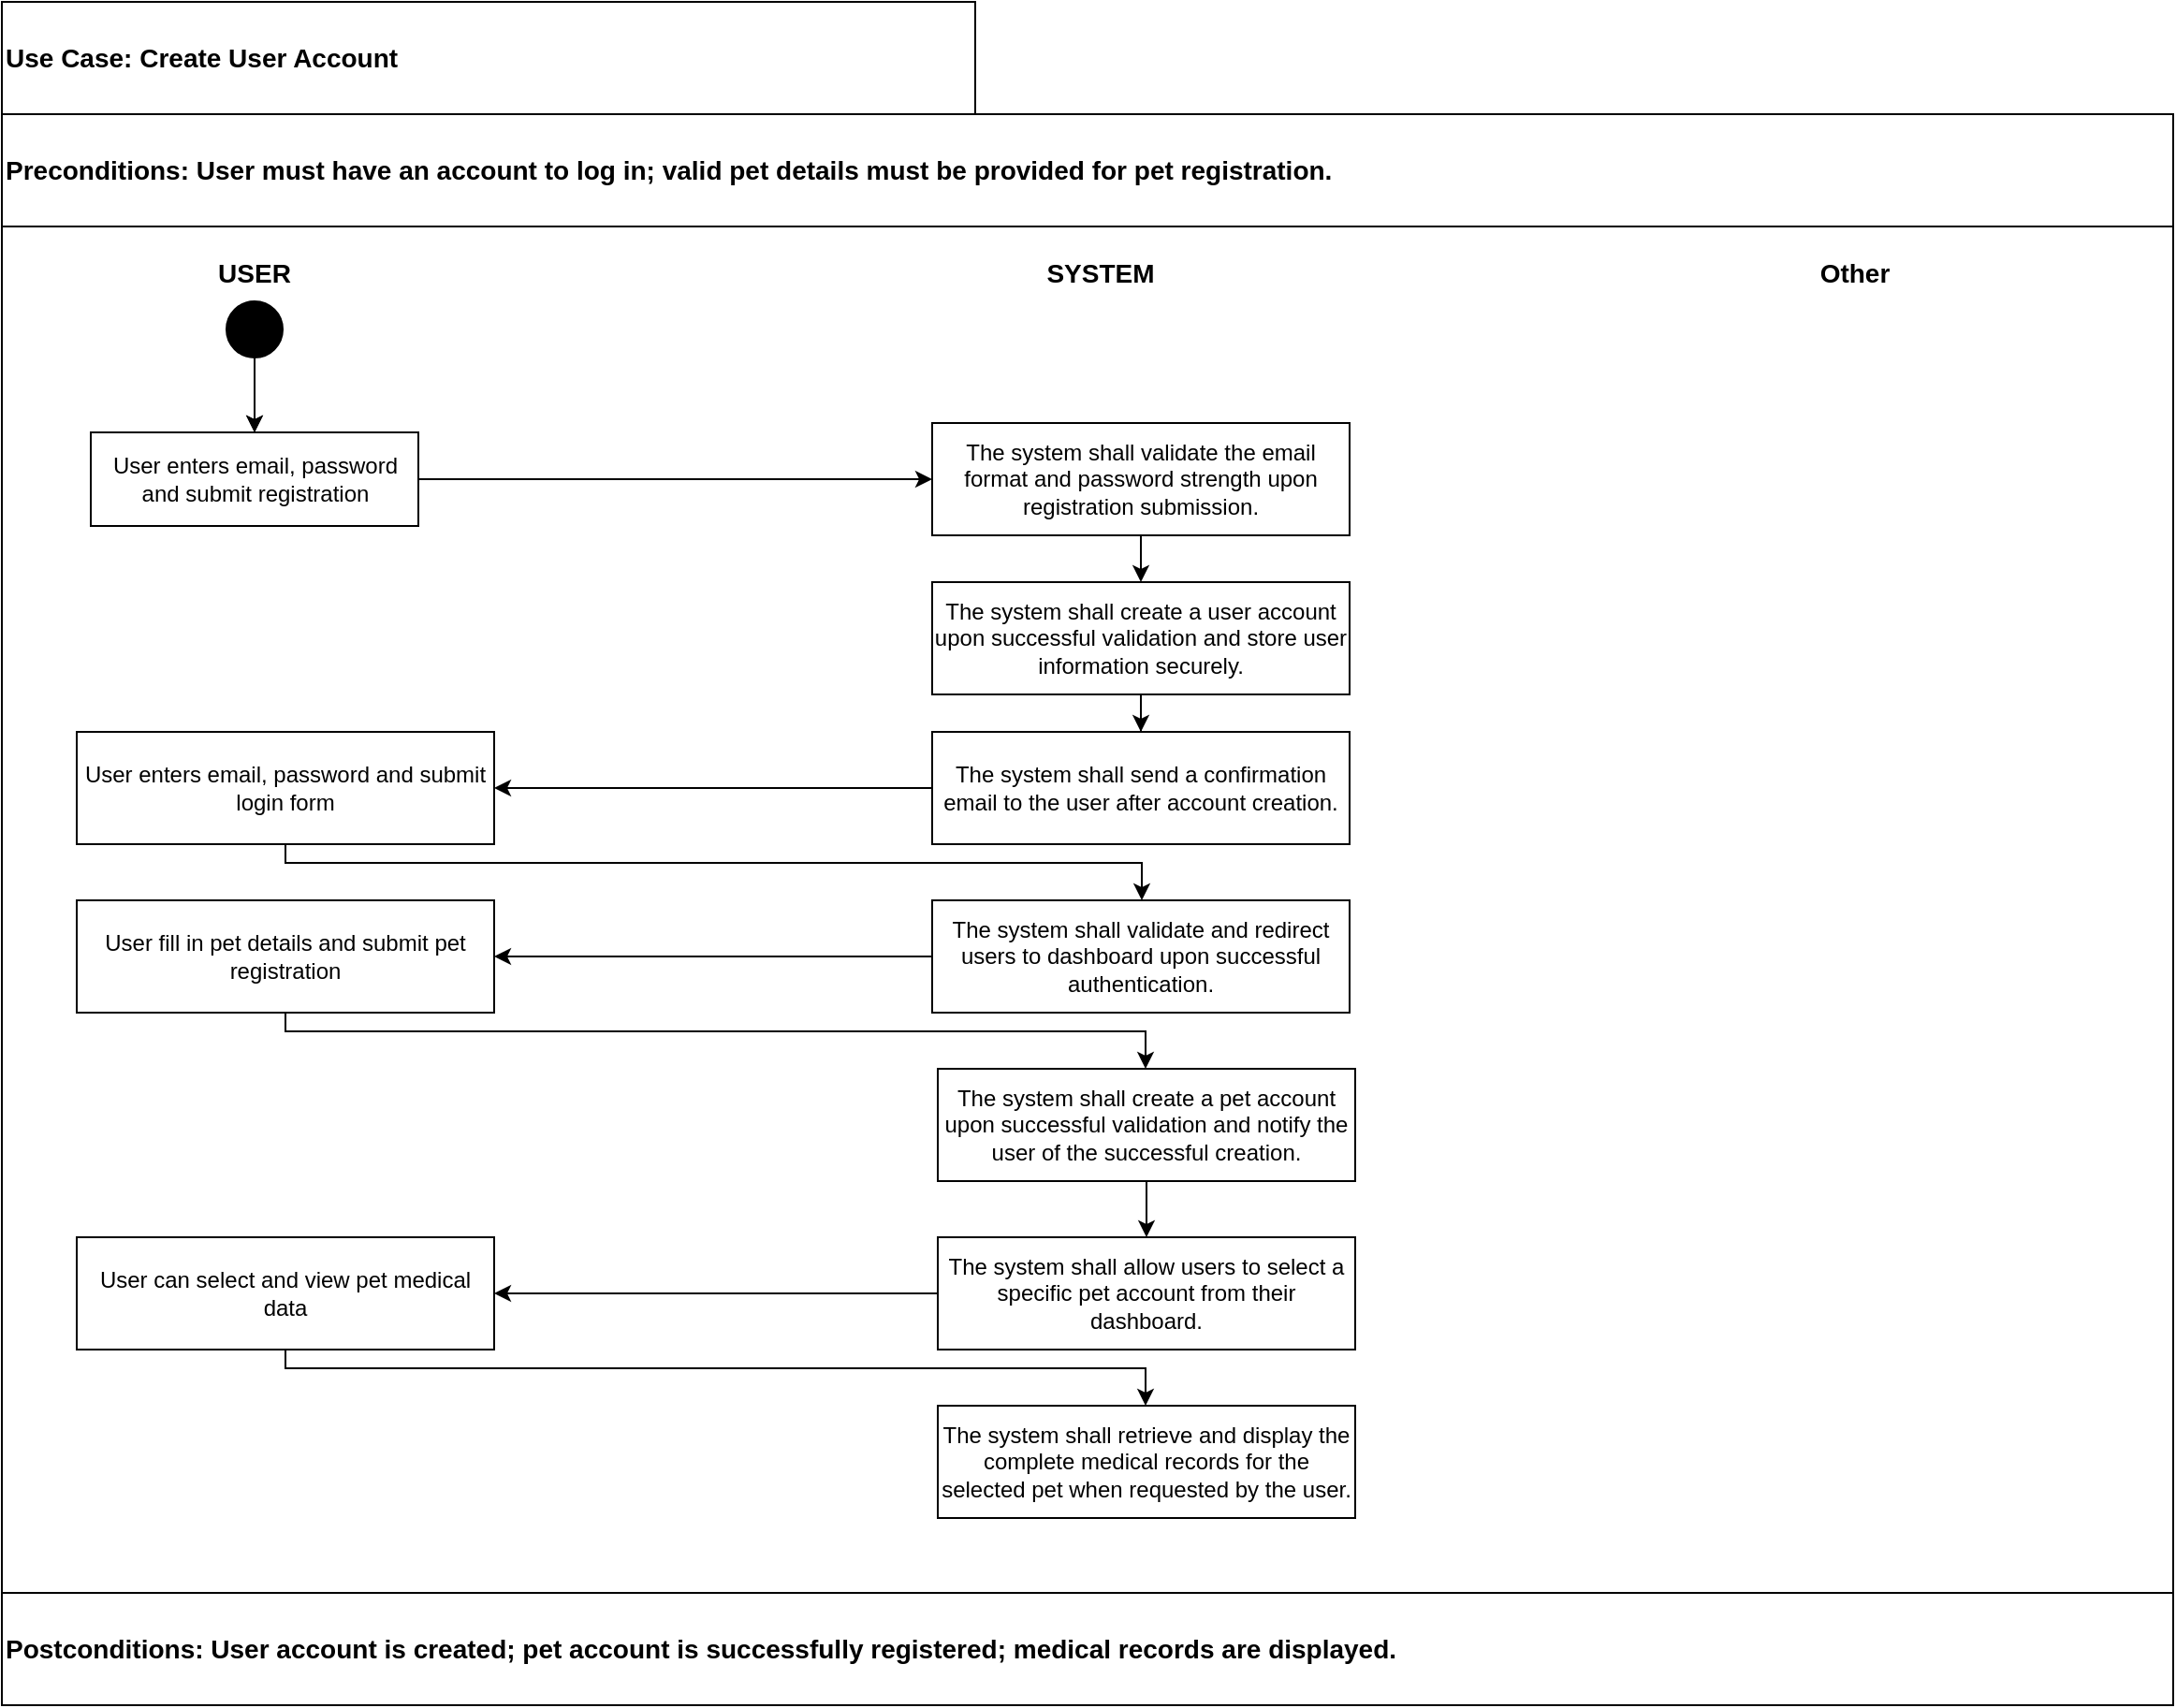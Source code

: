 <mxfile version="24.7.16" pages="2">
  <diagram name="ActivityDiagram" id="929967ad-93f9-6ef4-fab6-5d389245f69c">
    <mxGraphModel dx="1706" dy="714" grid="1" gridSize="10" guides="1" tooltips="1" connect="1" arrows="1" fold="1" page="1" pageScale="1.5" pageWidth="1169" pageHeight="826" background="none" math="0" shadow="0">
      <root>
        <mxCell id="0" style=";html=1;" />
        <mxCell id="1" style=";html=1;" parent="0" />
        <mxCell id="Wp4pYhGXArnTnSWNhsdR-23" value="&lt;div style=&quot;&quot;&gt;&lt;br&gt;&lt;/div&gt;" style="rounded=0;whiteSpace=wrap;html=1;align=left;" vertex="1" parent="1">
          <mxGeometry x="320" y="190" width="1160" height="730" as="geometry" />
        </mxCell>
        <mxCell id="Wp4pYhGXArnTnSWNhsdR-11" value="&lt;div style=&quot;&quot;&gt;&lt;b&gt;&lt;font style=&quot;font-size: 14px;&quot;&gt;&lt;span style=&quot;background-color: initial;&quot;&gt;Preconditions&lt;/span&gt;&lt;span style=&quot;background-color: initial;&quot;&gt;: User must have an account to log in; valid pet details must be provided for pet registration.&lt;/span&gt;&lt;/font&gt;&lt;/b&gt;&lt;/div&gt;" style="rounded=0;whiteSpace=wrap;html=1;align=left;" vertex="1" parent="1">
          <mxGeometry x="320" y="130" width="1160" height="60" as="geometry" />
        </mxCell>
        <mxCell id="Wp4pYhGXArnTnSWNhsdR-12" value="&lt;b&gt;&lt;font style=&quot;font-size: 14px;&quot;&gt;Postconditions: User account is created; pet account is successfully registered; medical records are displayed.&lt;/font&gt;&lt;/b&gt;" style="rounded=0;whiteSpace=wrap;html=1;align=left;" vertex="1" parent="1">
          <mxGeometry x="320" y="920" width="1160" height="60" as="geometry" />
        </mxCell>
        <mxCell id="Wp4pYhGXArnTnSWNhsdR-13" value="&lt;b&gt;&lt;font style=&quot;font-size: 14px;&quot;&gt;Use Case: Create User Account&lt;/font&gt;&lt;/b&gt;" style="rounded=0;whiteSpace=wrap;html=1;align=left;" vertex="1" parent="1">
          <mxGeometry x="320" y="70" width="520" height="60" as="geometry" />
        </mxCell>
        <mxCell id="Wp4pYhGXArnTnSWNhsdR-16" value="" style="edgeStyle=orthogonalEdgeStyle;rounded=0;orthogonalLoop=1;jettySize=auto;html=1;" edge="1" parent="1" target="Wp4pYhGXArnTnSWNhsdR-15">
          <mxGeometry relative="1" as="geometry">
            <mxPoint x="505" y="260" as="sourcePoint" />
          </mxGeometry>
        </mxCell>
        <mxCell id="Wp4pYhGXArnTnSWNhsdR-26" value="" style="edgeStyle=orthogonalEdgeStyle;rounded=0;orthogonalLoop=1;jettySize=auto;html=1;entryX=0.5;entryY=0;entryDx=0;entryDy=0;" edge="1" parent="1" source="Wp4pYhGXArnTnSWNhsdR-19" target="Wp4pYhGXArnTnSWNhsdR-22">
          <mxGeometry relative="1" as="geometry">
            <mxPoint x="455" y="335" as="targetPoint" />
          </mxGeometry>
        </mxCell>
        <mxCell id="Wp4pYhGXArnTnSWNhsdR-19" value="" style="ellipse;fillColor=strokeColor;html=1;" vertex="1" parent="1">
          <mxGeometry x="440" y="230" width="30" height="30" as="geometry" />
        </mxCell>
        <mxCell id="Wp4pYhGXArnTnSWNhsdR-28" value="" style="edgeStyle=orthogonalEdgeStyle;rounded=0;orthogonalLoop=1;jettySize=auto;html=1;" edge="1" parent="1" source="Wp4pYhGXArnTnSWNhsdR-20" target="Wp4pYhGXArnTnSWNhsdR-27">
          <mxGeometry relative="1" as="geometry" />
        </mxCell>
        <mxCell id="Wp4pYhGXArnTnSWNhsdR-20" value="The system shall validate the email format and password strength upon registration submission." style="whiteSpace=wrap;html=1;fillColor=#FFFFFF;" vertex="1" parent="1">
          <mxGeometry x="817" y="295" width="223" height="60" as="geometry" />
        </mxCell>
        <mxCell id="Wp4pYhGXArnTnSWNhsdR-21" value="" style="edgeStyle=orthogonalEdgeStyle;rounded=0;orthogonalLoop=1;jettySize=auto;html=1;" edge="1" parent="1" source="Wp4pYhGXArnTnSWNhsdR-22" target="Wp4pYhGXArnTnSWNhsdR-20">
          <mxGeometry relative="1" as="geometry" />
        </mxCell>
        <mxCell id="Wp4pYhGXArnTnSWNhsdR-22" value="User enters email, password and submit registration" style="whiteSpace=wrap;html=1;fillColor=#FFFFFF;" vertex="1" parent="1">
          <mxGeometry x="367.5" y="300" width="175" height="50" as="geometry" />
        </mxCell>
        <mxCell id="Wp4pYhGXArnTnSWNhsdR-30" value="" style="edgeStyle=orthogonalEdgeStyle;rounded=0;orthogonalLoop=1;jettySize=auto;html=1;" edge="1" parent="1" source="Wp4pYhGXArnTnSWNhsdR-27" target="Wp4pYhGXArnTnSWNhsdR-29">
          <mxGeometry relative="1" as="geometry" />
        </mxCell>
        <mxCell id="Wp4pYhGXArnTnSWNhsdR-27" value="The system shall create a user account upon successful validation and store user information securely." style="whiteSpace=wrap;html=1;fillColor=#FFFFFF;" vertex="1" parent="1">
          <mxGeometry x="817" y="380" width="223" height="60" as="geometry" />
        </mxCell>
        <mxCell id="Wp4pYhGXArnTnSWNhsdR-32" value="" style="edgeStyle=orthogonalEdgeStyle;rounded=0;orthogonalLoop=1;jettySize=auto;html=1;" edge="1" parent="1" source="Wp4pYhGXArnTnSWNhsdR-29" target="Wp4pYhGXArnTnSWNhsdR-31">
          <mxGeometry relative="1" as="geometry" />
        </mxCell>
        <mxCell id="Wp4pYhGXArnTnSWNhsdR-29" value="The system shall send a confirmation email to the user after account creation." style="whiteSpace=wrap;html=1;fillColor=#FFFFFF;" vertex="1" parent="1">
          <mxGeometry x="817" y="460" width="223" height="60" as="geometry" />
        </mxCell>
        <mxCell id="Wp4pYhGXArnTnSWNhsdR-34" value="" style="edgeStyle=orthogonalEdgeStyle;rounded=0;orthogonalLoop=1;jettySize=auto;html=1;" edge="1" parent="1" source="Wp4pYhGXArnTnSWNhsdR-31" target="Wp4pYhGXArnTnSWNhsdR-33">
          <mxGeometry relative="1" as="geometry">
            <Array as="points">
              <mxPoint x="472" y="530" />
              <mxPoint x="929" y="530" />
            </Array>
          </mxGeometry>
        </mxCell>
        <mxCell id="Wp4pYhGXArnTnSWNhsdR-31" value="User enters email, password and submit login form" style="whiteSpace=wrap;html=1;fillColor=#FFFFFF;" vertex="1" parent="1">
          <mxGeometry x="360" y="460" width="223" height="60" as="geometry" />
        </mxCell>
        <mxCell id="Wp4pYhGXArnTnSWNhsdR-36" value="" style="edgeStyle=orthogonalEdgeStyle;rounded=0;orthogonalLoop=1;jettySize=auto;html=1;" edge="1" parent="1" source="Wp4pYhGXArnTnSWNhsdR-33" target="Wp4pYhGXArnTnSWNhsdR-35">
          <mxGeometry relative="1" as="geometry" />
        </mxCell>
        <mxCell id="Wp4pYhGXArnTnSWNhsdR-33" value="The system shall validate and redirect users to dashboard upon successful authentication." style="whiteSpace=wrap;html=1;fillColor=#FFFFFF;" vertex="1" parent="1">
          <mxGeometry x="817" y="550" width="223" height="60" as="geometry" />
        </mxCell>
        <mxCell id="Wp4pYhGXArnTnSWNhsdR-38" value="" style="edgeStyle=orthogonalEdgeStyle;rounded=0;orthogonalLoop=1;jettySize=auto;html=1;" edge="1" parent="1" source="Wp4pYhGXArnTnSWNhsdR-35" target="Wp4pYhGXArnTnSWNhsdR-37">
          <mxGeometry relative="1" as="geometry">
            <Array as="points">
              <mxPoint x="472" y="620" />
              <mxPoint x="931" y="620" />
            </Array>
          </mxGeometry>
        </mxCell>
        <mxCell id="Wp4pYhGXArnTnSWNhsdR-35" value="User fill in pet details and submit pet registration" style="whiteSpace=wrap;html=1;fillColor=#FFFFFF;" vertex="1" parent="1">
          <mxGeometry x="360" y="550" width="223" height="60" as="geometry" />
        </mxCell>
        <mxCell id="Wp4pYhGXArnTnSWNhsdR-40" value="" style="edgeStyle=orthogonalEdgeStyle;rounded=0;orthogonalLoop=1;jettySize=auto;html=1;" edge="1" parent="1" source="Wp4pYhGXArnTnSWNhsdR-37" target="Wp4pYhGXArnTnSWNhsdR-39">
          <mxGeometry relative="1" as="geometry" />
        </mxCell>
        <mxCell id="Wp4pYhGXArnTnSWNhsdR-37" value="The system shall create a pet account upon successful validation and notify the user of the successful creation." style="whiteSpace=wrap;html=1;fillColor=#FFFFFF;" vertex="1" parent="1">
          <mxGeometry x="820" y="640" width="223" height="60" as="geometry" />
        </mxCell>
        <mxCell id="Wp4pYhGXArnTnSWNhsdR-42" value="" style="edgeStyle=orthogonalEdgeStyle;rounded=0;orthogonalLoop=1;jettySize=auto;html=1;" edge="1" parent="1" source="Wp4pYhGXArnTnSWNhsdR-39" target="Wp4pYhGXArnTnSWNhsdR-41">
          <mxGeometry relative="1" as="geometry" />
        </mxCell>
        <mxCell id="Wp4pYhGXArnTnSWNhsdR-39" value="The system shall allow users to select a specific pet account from their dashboard." style="whiteSpace=wrap;html=1;fillColor=#FFFFFF;" vertex="1" parent="1">
          <mxGeometry x="820" y="730" width="223" height="60" as="geometry" />
        </mxCell>
        <mxCell id="Wp4pYhGXArnTnSWNhsdR-44" value="" style="edgeStyle=orthogonalEdgeStyle;rounded=0;orthogonalLoop=1;jettySize=auto;html=1;" edge="1" parent="1" source="Wp4pYhGXArnTnSWNhsdR-41" target="Wp4pYhGXArnTnSWNhsdR-43">
          <mxGeometry relative="1" as="geometry">
            <Array as="points">
              <mxPoint x="472" y="800" />
              <mxPoint x="931" y="800" />
            </Array>
          </mxGeometry>
        </mxCell>
        <mxCell id="Wp4pYhGXArnTnSWNhsdR-41" value="User can select and view pet medical data" style="whiteSpace=wrap;html=1;fillColor=#FFFFFF;" vertex="1" parent="1">
          <mxGeometry x="360" y="730" width="223" height="60" as="geometry" />
        </mxCell>
        <mxCell id="Wp4pYhGXArnTnSWNhsdR-43" value="The system shall retrieve and display the complete medical records for the selected pet when requested by the user." style="whiteSpace=wrap;html=1;fillColor=#FFFFFF;" vertex="1" parent="1">
          <mxGeometry x="820" y="820" width="223" height="60" as="geometry" />
        </mxCell>
        <mxCell id="Wp4pYhGXArnTnSWNhsdR-45" value="&lt;font style=&quot;font-size: 14px;&quot;&gt;&lt;b&gt;SYSTEM&lt;/b&gt;&lt;/font&gt;" style="text;html=1;align=center;verticalAlign=middle;whiteSpace=wrap;rounded=0;" vertex="1" parent="1">
          <mxGeometry x="877" y="200" width="60" height="30" as="geometry" />
        </mxCell>
        <mxCell id="Wp4pYhGXArnTnSWNhsdR-46" value="&lt;font style=&quot;font-size: 14px;&quot;&gt;&lt;b&gt;Other&lt;/b&gt;&lt;/font&gt;" style="text;html=1;align=center;verticalAlign=middle;whiteSpace=wrap;rounded=0;" vertex="1" parent="1">
          <mxGeometry x="1280" y="200" width="60" height="30" as="geometry" />
        </mxCell>
        <mxCell id="Wp4pYhGXArnTnSWNhsdR-48" value="" style="edgeStyle=orthogonalEdgeStyle;rounded=0;orthogonalLoop=1;jettySize=auto;html=1;" edge="1" parent="1" source="Wp4pYhGXArnTnSWNhsdR-47" target="Wp4pYhGXArnTnSWNhsdR-22">
          <mxGeometry relative="1" as="geometry" />
        </mxCell>
        <mxCell id="Wp4pYhGXArnTnSWNhsdR-47" value="&lt;font style=&quot;font-size: 14px;&quot;&gt;&lt;b&gt;USER&lt;/b&gt;&lt;/font&gt;" style="text;html=1;align=center;verticalAlign=middle;whiteSpace=wrap;rounded=0;" vertex="1" parent="1">
          <mxGeometry x="425" y="200" width="60" height="30" as="geometry" />
        </mxCell>
      </root>
    </mxGraphModel>
  </diagram>
  <diagram id="LyhUKKYTtQNLmeVIs55b" name="Requirements">
    <mxGraphModel dx="1194" dy="500" grid="1" gridSize="10" guides="1" tooltips="1" connect="1" arrows="1" fold="1" page="1" pageScale="1" pageWidth="850" pageHeight="1100" math="0" shadow="0">
      <root>
        <mxCell id="0" />
        <mxCell id="1" parent="0" />
        <mxCell id="2sF01I_1pFN8zLx_FeaN-6" value="&lt;p style=&quot;margin:0px;margin-top:4px;margin-left:7px;text-align:left;&quot;&gt;&lt;b&gt;req&lt;/b&gt;  ReqDiagram&lt;/p&gt;" style="html=1;shape=mxgraph.sysml.package;overflow=fill;labelX=110;strokeWidth=2;align=center;" vertex="1" parent="1">
          <mxGeometry x="80" y="40" width="720" height="600" as="geometry" />
        </mxCell>
        <mxCell id="2sF01I_1pFN8zLx_FeaN-26" value="" style="edgeStyle=orthogonalEdgeStyle;rounded=0;orthogonalLoop=1;jettySize=auto;html=1;" edge="1" parent="1" source="2sF01I_1pFN8zLx_FeaN-12">
          <mxGeometry relative="1" as="geometry">
            <mxPoint x="470" y="200" as="targetPoint" />
          </mxGeometry>
        </mxCell>
        <mxCell id="2sF01I_1pFN8zLx_FeaN-12" value="" style="fontStyle=1;align=center;verticalAlign=middle;childLayout=stackLayout;horizontal=1;horizontalStack=0;resizeParent=1;resizeParentMax=0;resizeLast=0;marginBottom=0;" vertex="1" parent="1">
          <mxGeometry x="200" y="60" width="540" height="100" as="geometry" />
        </mxCell>
        <mxCell id="2sF01I_1pFN8zLx_FeaN-13" value="&amp;lt;&amp;lt;requirement&amp;gt;&amp;gt;" style="html=1;align=center;spacing=0;verticalAlign=middle;strokeColor=none;fillColor=none;whiteSpace=wrap;spacingTop=3;" vertex="1" parent="2sF01I_1pFN8zLx_FeaN-12">
          <mxGeometry width="540" height="16" as="geometry" />
        </mxCell>
        <mxCell id="2sF01I_1pFN8zLx_FeaN-14" value="&lt;span style=&quot;font-weight: 400;&quot;&gt;Create&lt;/span&gt;" style="html=1;align=center;spacing=0;verticalAlign=middle;strokeColor=none;fillColor=none;whiteSpace=wrap;fontStyle=1" vertex="1" parent="2sF01I_1pFN8zLx_FeaN-12">
          <mxGeometry y="16" width="540" height="18" as="geometry" />
        </mxCell>
        <mxCell id="2sF01I_1pFN8zLx_FeaN-15" value="" style="line;strokeWidth=0.25;fillColor=none;align=left;verticalAlign=middle;spacingTop=-1;spacingLeft=3;spacingRight=3;rotatable=0;labelPosition=right;points=[];portConstraint=eastwest;" vertex="1" parent="2sF01I_1pFN8zLx_FeaN-12">
          <mxGeometry y="34" width="540" height="8" as="geometry" />
        </mxCell>
        <mxCell id="2sF01I_1pFN8zLx_FeaN-16" value="text=&quot;The system shall allow users to create an account by providing a valid email address and a password.&quot;" style="html=1;align=left;spacing=0;verticalAlign=middle;strokeColor=none;fillColor=none;whiteSpace=wrap;spacingLeft=10;" vertex="1" parent="2sF01I_1pFN8zLx_FeaN-12">
          <mxGeometry y="42" width="540" height="16" as="geometry" />
        </mxCell>
        <mxCell id="2sF01I_1pFN8zLx_FeaN-18" value="" style="html=1;align=center;spacing=0;verticalAlign=middle;strokeColor=none;fillColor=none;whiteSpace=wrap;" vertex="1" parent="2sF01I_1pFN8zLx_FeaN-12">
          <mxGeometry y="58" width="540" height="26" as="geometry" />
        </mxCell>
        <mxCell id="2sF01I_1pFN8zLx_FeaN-17" value="Id=&quot;OR.1.1&quot;" style="html=1;align=left;spacing=0;verticalAlign=middle;strokeColor=none;fillColor=none;whiteSpace=wrap;spacingLeft=10;" vertex="1" parent="2sF01I_1pFN8zLx_FeaN-12">
          <mxGeometry y="84" width="540" height="16" as="geometry" />
        </mxCell>
        <mxCell id="2sF01I_1pFN8zLx_FeaN-36" value="" style="edgeStyle=orthogonalEdgeStyle;rounded=0;orthogonalLoop=1;jettySize=auto;html=1;" edge="1" parent="1" source="2sF01I_1pFN8zLx_FeaN-19">
          <mxGeometry relative="1" as="geometry">
            <mxPoint x="470" y="350" as="targetPoint" />
          </mxGeometry>
        </mxCell>
        <mxCell id="2sF01I_1pFN8zLx_FeaN-19" value="" style="fontStyle=1;align=center;verticalAlign=middle;childLayout=stackLayout;horizontal=1;horizontalStack=0;resizeParent=1;resizeParentMax=0;resizeLast=0;marginBottom=0;" vertex="1" parent="1">
          <mxGeometry x="200" y="200" width="540" height="100" as="geometry" />
        </mxCell>
        <mxCell id="2sF01I_1pFN8zLx_FeaN-20" value="&amp;lt;&amp;lt;requirement&amp;gt;&amp;gt;" style="html=1;align=center;spacing=0;verticalAlign=middle;strokeColor=none;fillColor=none;whiteSpace=wrap;spacingTop=3;" vertex="1" parent="2sF01I_1pFN8zLx_FeaN-19">
          <mxGeometry width="540" height="16" as="geometry" />
        </mxCell>
        <mxCell id="2sF01I_1pFN8zLx_FeaN-21" value="&lt;span style=&quot;font-weight: 400;&quot;&gt;Validate&lt;/span&gt;" style="html=1;align=center;spacing=0;verticalAlign=middle;strokeColor=none;fillColor=none;whiteSpace=wrap;fontStyle=1" vertex="1" parent="2sF01I_1pFN8zLx_FeaN-19">
          <mxGeometry y="16" width="540" height="18" as="geometry" />
        </mxCell>
        <mxCell id="2sF01I_1pFN8zLx_FeaN-22" value="" style="line;strokeWidth=0.25;fillColor=none;align=left;verticalAlign=middle;spacingTop=-1;spacingLeft=3;spacingRight=3;rotatable=0;labelPosition=right;points=[];portConstraint=eastwest;" vertex="1" parent="2sF01I_1pFN8zLx_FeaN-19">
          <mxGeometry y="34" width="540" height="8" as="geometry" />
        </mxCell>
        <mxCell id="2sF01I_1pFN8zLx_FeaN-23" value="text=&quot;The system shall validate the email format and password strength upon registration submission.&quot;" style="html=1;align=left;spacing=0;verticalAlign=middle;strokeColor=none;fillColor=none;whiteSpace=wrap;spacingLeft=10;" vertex="1" parent="2sF01I_1pFN8zLx_FeaN-19">
          <mxGeometry y="42" width="540" height="16" as="geometry" />
        </mxCell>
        <mxCell id="2sF01I_1pFN8zLx_FeaN-24" value="" style="html=1;align=center;spacing=0;verticalAlign=middle;strokeColor=none;fillColor=none;whiteSpace=wrap;" vertex="1" parent="2sF01I_1pFN8zLx_FeaN-19">
          <mxGeometry y="58" width="540" height="26" as="geometry" />
        </mxCell>
        <mxCell id="2sF01I_1pFN8zLx_FeaN-25" value="Id=&quot;OR.1.2&quot;" style="html=1;align=left;spacing=0;verticalAlign=middle;strokeColor=none;fillColor=none;whiteSpace=wrap;spacingLeft=10;" vertex="1" parent="2sF01I_1pFN8zLx_FeaN-19">
          <mxGeometry y="84" width="540" height="16" as="geometry" />
        </mxCell>
        <mxCell id="2sF01I_1pFN8zLx_FeaN-29" value="" style="fontStyle=1;align=center;verticalAlign=middle;childLayout=stackLayout;horizontal=1;horizontalStack=0;resizeParent=1;resizeParentMax=0;resizeLast=0;marginBottom=0;" vertex="1" parent="1">
          <mxGeometry x="200" y="350" width="540" height="100" as="geometry" />
        </mxCell>
        <mxCell id="2sF01I_1pFN8zLx_FeaN-30" value="&amp;lt;&amp;lt;requirement&amp;gt;&amp;gt;" style="html=1;align=center;spacing=0;verticalAlign=middle;strokeColor=none;fillColor=none;whiteSpace=wrap;spacingTop=3;" vertex="1" parent="2sF01I_1pFN8zLx_FeaN-29">
          <mxGeometry width="540" height="16" as="geometry" />
        </mxCell>
        <mxCell id="2sF01I_1pFN8zLx_FeaN-31" value="&lt;span style=&quot;font-weight: 400;&quot;&gt;Create_User_Success&lt;/span&gt;" style="html=1;align=center;spacing=0;verticalAlign=middle;strokeColor=none;fillColor=none;whiteSpace=wrap;fontStyle=1" vertex="1" parent="2sF01I_1pFN8zLx_FeaN-29">
          <mxGeometry y="16" width="540" height="18" as="geometry" />
        </mxCell>
        <mxCell id="2sF01I_1pFN8zLx_FeaN-32" value="" style="line;strokeWidth=0.25;fillColor=none;align=left;verticalAlign=middle;spacingTop=-1;spacingLeft=3;spacingRight=3;rotatable=0;labelPosition=right;points=[];portConstraint=eastwest;" vertex="1" parent="2sF01I_1pFN8zLx_FeaN-29">
          <mxGeometry y="34" width="540" height="8" as="geometry" />
        </mxCell>
        <mxCell id="2sF01I_1pFN8zLx_FeaN-33" value="text=&quot;The system shall create a user account upon successful validation and store user information securely.&quot;" style="html=1;align=left;spacing=0;verticalAlign=middle;strokeColor=none;fillColor=none;whiteSpace=wrap;spacingLeft=10;" vertex="1" parent="2sF01I_1pFN8zLx_FeaN-29">
          <mxGeometry y="42" width="540" height="16" as="geometry" />
        </mxCell>
        <mxCell id="2sF01I_1pFN8zLx_FeaN-34" value="" style="html=1;align=center;spacing=0;verticalAlign=middle;strokeColor=none;fillColor=none;whiteSpace=wrap;" vertex="1" parent="2sF01I_1pFN8zLx_FeaN-29">
          <mxGeometry y="58" width="540" height="26" as="geometry" />
        </mxCell>
        <mxCell id="2sF01I_1pFN8zLx_FeaN-35" value="Id=&quot;OR.1.3&quot;" style="html=1;align=left;spacing=0;verticalAlign=middle;strokeColor=none;fillColor=none;whiteSpace=wrap;spacingLeft=10;" vertex="1" parent="2sF01I_1pFN8zLx_FeaN-29">
          <mxGeometry y="84" width="540" height="16" as="geometry" />
        </mxCell>
        <mxCell id="2sF01I_1pFN8zLx_FeaN-37" value="" style="edgeStyle=orthogonalEdgeStyle;rounded=0;orthogonalLoop=1;jettySize=auto;html=1;" edge="1" parent="1">
          <mxGeometry relative="1" as="geometry">
            <mxPoint x="470" y="450" as="sourcePoint" />
            <mxPoint x="470" y="500" as="targetPoint" />
          </mxGeometry>
        </mxCell>
        <mxCell id="2sF01I_1pFN8zLx_FeaN-38" value="" style="fontStyle=1;align=center;verticalAlign=middle;childLayout=stackLayout;horizontal=1;horizontalStack=0;resizeParent=1;resizeParentMax=0;resizeLast=0;marginBottom=0;" vertex="1" parent="1">
          <mxGeometry x="200" y="500" width="540" height="100" as="geometry" />
        </mxCell>
        <mxCell id="2sF01I_1pFN8zLx_FeaN-39" value="&amp;lt;&amp;lt;requirement&amp;gt;&amp;gt;" style="html=1;align=center;spacing=0;verticalAlign=middle;strokeColor=none;fillColor=none;whiteSpace=wrap;spacingTop=3;" vertex="1" parent="2sF01I_1pFN8zLx_FeaN-38">
          <mxGeometry width="540" height="16" as="geometry" />
        </mxCell>
        <mxCell id="2sF01I_1pFN8zLx_FeaN-40" value="&lt;span style=&quot;font-weight: 400;&quot;&gt;Send_confirmation_email&lt;/span&gt;" style="html=1;align=center;spacing=0;verticalAlign=middle;strokeColor=none;fillColor=none;whiteSpace=wrap;fontStyle=1" vertex="1" parent="2sF01I_1pFN8zLx_FeaN-38">
          <mxGeometry y="16" width="540" height="18" as="geometry" />
        </mxCell>
        <mxCell id="2sF01I_1pFN8zLx_FeaN-41" value="" style="line;strokeWidth=0.25;fillColor=none;align=left;verticalAlign=middle;spacingTop=-1;spacingLeft=3;spacingRight=3;rotatable=0;labelPosition=right;points=[];portConstraint=eastwest;" vertex="1" parent="2sF01I_1pFN8zLx_FeaN-38">
          <mxGeometry y="34" width="540" height="8" as="geometry" />
        </mxCell>
        <mxCell id="2sF01I_1pFN8zLx_FeaN-42" value="text=&quot;The system shall send a confirmation email to the user after account creation.&quot;" style="html=1;align=left;spacing=0;verticalAlign=middle;strokeColor=none;fillColor=none;whiteSpace=wrap;spacingLeft=10;" vertex="1" parent="2sF01I_1pFN8zLx_FeaN-38">
          <mxGeometry y="42" width="540" height="16" as="geometry" />
        </mxCell>
        <mxCell id="2sF01I_1pFN8zLx_FeaN-43" value="" style="html=1;align=center;spacing=0;verticalAlign=middle;strokeColor=none;fillColor=none;whiteSpace=wrap;" vertex="1" parent="2sF01I_1pFN8zLx_FeaN-38">
          <mxGeometry y="58" width="540" height="26" as="geometry" />
        </mxCell>
        <mxCell id="2sF01I_1pFN8zLx_FeaN-44" value="Id=&quot;OR.1.4&quot;" style="html=1;align=left;spacing=0;verticalAlign=middle;strokeColor=none;fillColor=none;whiteSpace=wrap;spacingLeft=10;" vertex="1" parent="2sF01I_1pFN8zLx_FeaN-38">
          <mxGeometry y="84" width="540" height="16" as="geometry" />
        </mxCell>
      </root>
    </mxGraphModel>
  </diagram>
</mxfile>

